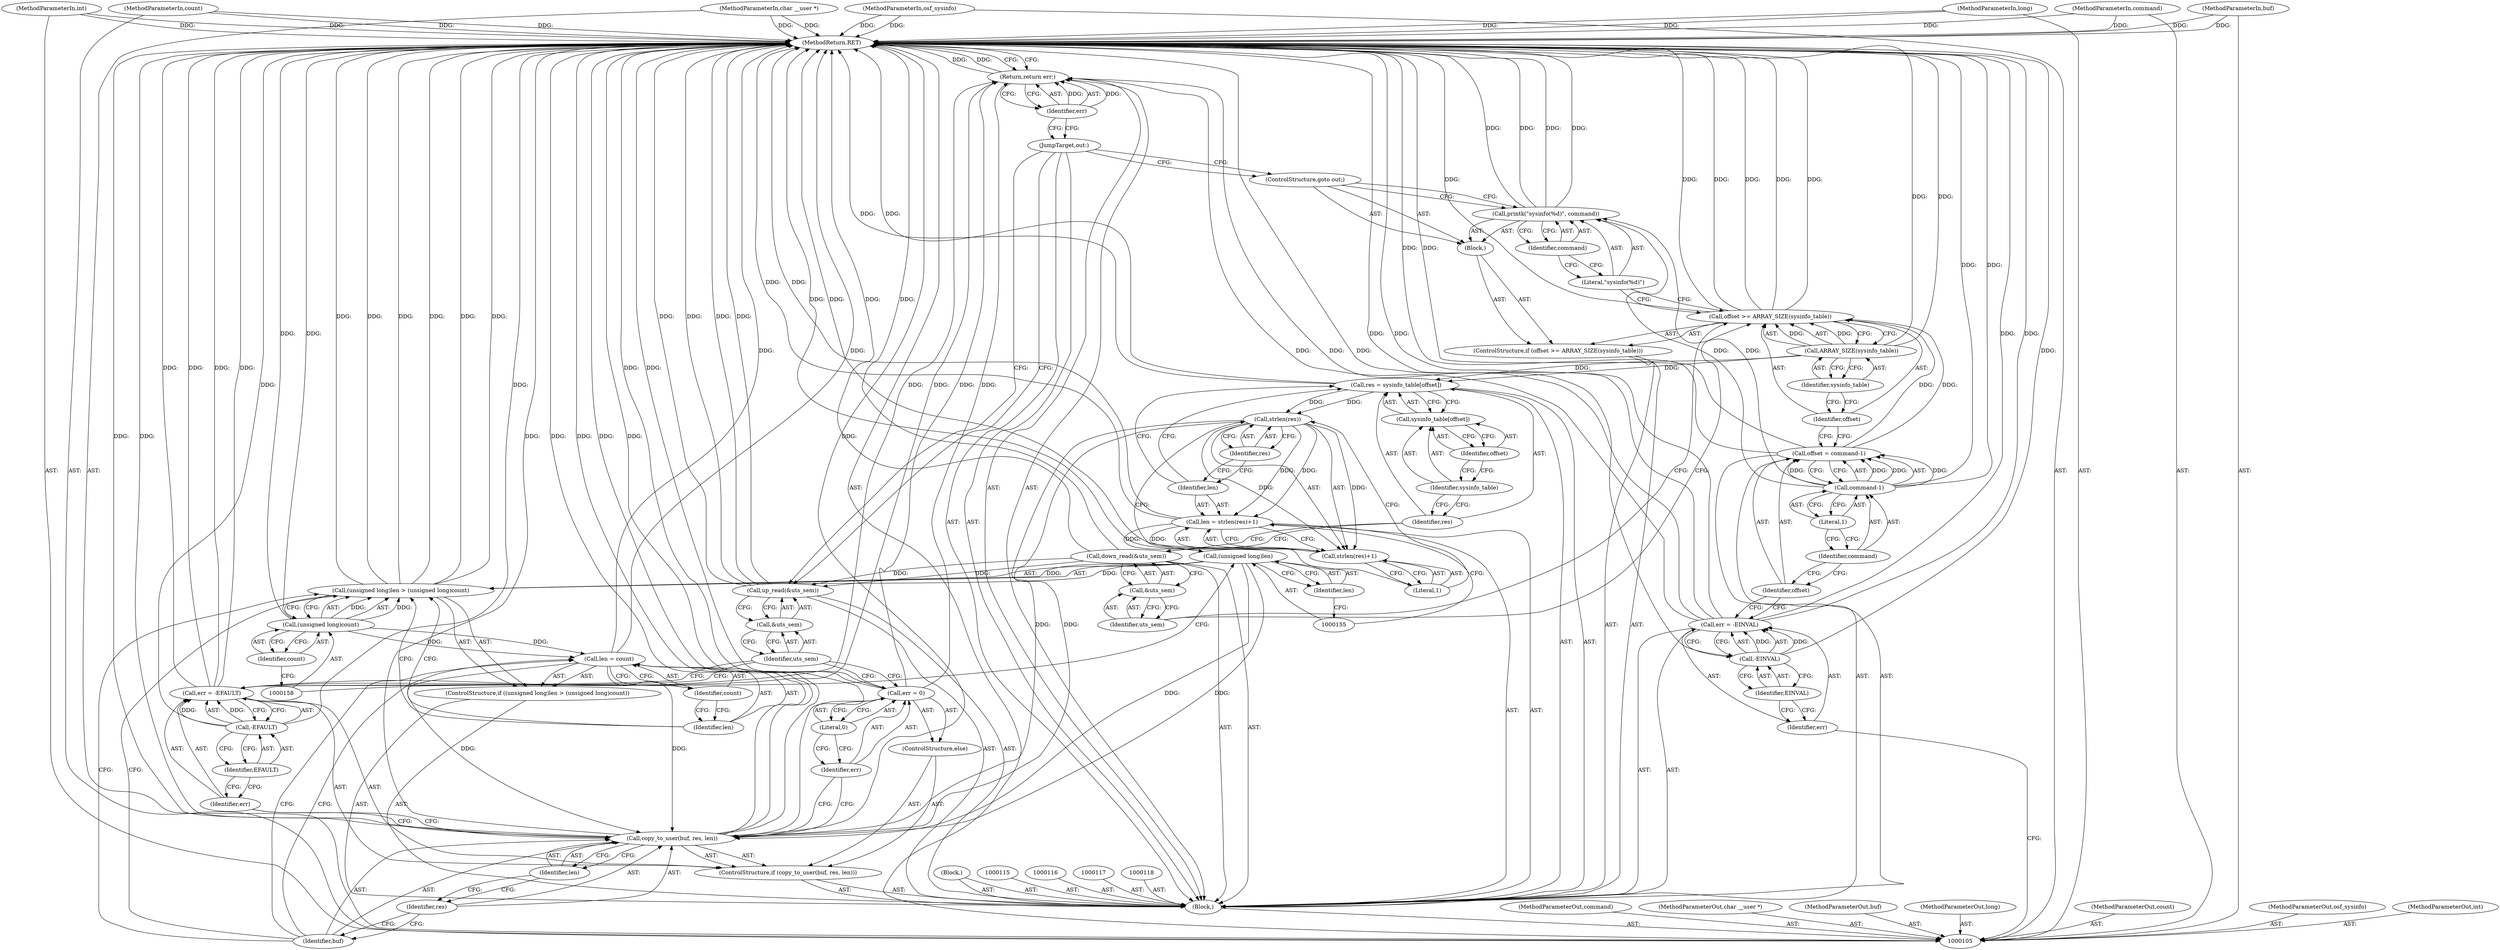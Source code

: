 digraph "0_linux_21c5977a836e399fc710ff2c5367845ed5c2527f_0" {
"1000182" [label="(MethodReturn,RET)"];
"1000106" [label="(MethodParameterIn,osf_sysinfo)"];
"1000266" [label="(MethodParameterOut,osf_sysinfo)"];
"1000107" [label="(MethodParameterIn,int)"];
"1000267" [label="(MethodParameterOut,int)"];
"1000108" [label="(MethodParameterIn,command)"];
"1000268" [label="(MethodParameterOut,command)"];
"1000109" [label="(MethodParameterIn,char __user *)"];
"1000269" [label="(MethodParameterOut,char __user *)"];
"1000110" [label="(MethodParameterIn,buf)"];
"1000270" [label="(MethodParameterOut,buf)"];
"1000111" [label="(MethodParameterIn,long)"];
"1000271" [label="(MethodParameterOut,long)"];
"1000112" [label="(MethodParameterIn,count)"];
"1000272" [label="(MethodParameterOut,count)"];
"1000119" [label="(Call,err = -EINVAL)"];
"1000120" [label="(Identifier,err)"];
"1000121" [label="(Call,-EINVAL)"];
"1000122" [label="(Identifier,EINVAL)"];
"1000123" [label="(Call,offset = command-1)"];
"1000124" [label="(Identifier,offset)"];
"1000125" [label="(Call,command-1)"];
"1000126" [label="(Identifier,command)"];
"1000127" [label="(Literal,1)"];
"1000128" [label="(ControlStructure,if (offset >= ARRAY_SIZE(sysinfo_table)))"];
"1000131" [label="(Call,ARRAY_SIZE(sysinfo_table))"];
"1000132" [label="(Identifier,sysinfo_table)"];
"1000133" [label="(Block,)"];
"1000129" [label="(Call,offset >= ARRAY_SIZE(sysinfo_table))"];
"1000130" [label="(Identifier,offset)"];
"1000113" [label="(Block,)"];
"1000134" [label="(Call,printk(\"sysinfo(%d)\", command))"];
"1000136" [label="(Identifier,command)"];
"1000135" [label="(Literal,\"sysinfo(%d)\")"];
"1000137" [label="(ControlStructure,goto out;)"];
"1000139" [label="(Call,&uts_sem)"];
"1000140" [label="(Identifier,uts_sem)"];
"1000138" [label="(Call,down_read(&uts_sem))"];
"1000141" [label="(Call,res = sysinfo_table[offset])"];
"1000142" [label="(Identifier,res)"];
"1000145" [label="(Identifier,offset)"];
"1000143" [label="(Call,sysinfo_table[offset])"];
"1000144" [label="(Identifier,sysinfo_table)"];
"1000150" [label="(Identifier,res)"];
"1000146" [label="(Call,len = strlen(res)+1)"];
"1000147" [label="(Identifier,len)"];
"1000151" [label="(Literal,1)"];
"1000148" [label="(Call,strlen(res)+1)"];
"1000149" [label="(Call,strlen(res))"];
"1000152" [label="(ControlStructure,if ((unsigned long)len > (unsigned long)count))"];
"1000156" [label="(Identifier,len)"];
"1000157" [label="(Call,(unsigned long)count)"];
"1000159" [label="(Identifier,count)"];
"1000153" [label="(Call,(unsigned long)len > (unsigned long)count)"];
"1000154" [label="(Call,(unsigned long)len)"];
"1000160" [label="(Call,len = count)"];
"1000161" [label="(Identifier,len)"];
"1000162" [label="(Identifier,count)"];
"1000114" [label="(Block,)"];
"1000165" [label="(Identifier,buf)"];
"1000163" [label="(ControlStructure,if (copy_to_user(buf, res, len)))"];
"1000166" [label="(Identifier,res)"];
"1000167" [label="(Identifier,len)"];
"1000164" [label="(Call,copy_to_user(buf, res, len))"];
"1000171" [label="(Identifier,EFAULT)"];
"1000168" [label="(Call,err = -EFAULT)"];
"1000169" [label="(Identifier,err)"];
"1000170" [label="(Call,-EFAULT)"];
"1000172" [label="(ControlStructure,else)"];
"1000173" [label="(Call,err = 0)"];
"1000174" [label="(Identifier,err)"];
"1000175" [label="(Literal,0)"];
"1000176" [label="(Call,up_read(&uts_sem))"];
"1000178" [label="(Identifier,uts_sem)"];
"1000177" [label="(Call,&uts_sem)"];
"1000179" [label="(JumpTarget,out:)"];
"1000180" [label="(Return,return err;)"];
"1000181" [label="(Identifier,err)"];
"1000182" -> "1000105"  [label="AST: "];
"1000182" -> "1000180"  [label="CFG: "];
"1000157" -> "1000182"  [label="DDG: "];
"1000123" -> "1000182"  [label="DDG: "];
"1000108" -> "1000182"  [label="DDG: "];
"1000107" -> "1000182"  [label="DDG: "];
"1000168" -> "1000182"  [label="DDG: "];
"1000168" -> "1000182"  [label="DDG: "];
"1000153" -> "1000182"  [label="DDG: "];
"1000153" -> "1000182"  [label="DDG: "];
"1000153" -> "1000182"  [label="DDG: "];
"1000164" -> "1000182"  [label="DDG: "];
"1000164" -> "1000182"  [label="DDG: "];
"1000164" -> "1000182"  [label="DDG: "];
"1000164" -> "1000182"  [label="DDG: "];
"1000119" -> "1000182"  [label="DDG: "];
"1000119" -> "1000182"  [label="DDG: "];
"1000112" -> "1000182"  [label="DDG: "];
"1000138" -> "1000182"  [label="DDG: "];
"1000111" -> "1000182"  [label="DDG: "];
"1000129" -> "1000182"  [label="DDG: "];
"1000129" -> "1000182"  [label="DDG: "];
"1000129" -> "1000182"  [label="DDG: "];
"1000125" -> "1000182"  [label="DDG: "];
"1000131" -> "1000182"  [label="DDG: "];
"1000134" -> "1000182"  [label="DDG: "];
"1000134" -> "1000182"  [label="DDG: "];
"1000148" -> "1000182"  [label="DDG: "];
"1000146" -> "1000182"  [label="DDG: "];
"1000176" -> "1000182"  [label="DDG: "];
"1000176" -> "1000182"  [label="DDG: "];
"1000110" -> "1000182"  [label="DDG: "];
"1000141" -> "1000182"  [label="DDG: "];
"1000121" -> "1000182"  [label="DDG: "];
"1000170" -> "1000182"  [label="DDG: "];
"1000160" -> "1000182"  [label="DDG: "];
"1000173" -> "1000182"  [label="DDG: "];
"1000106" -> "1000182"  [label="DDG: "];
"1000109" -> "1000182"  [label="DDG: "];
"1000180" -> "1000182"  [label="DDG: "];
"1000106" -> "1000105"  [label="AST: "];
"1000106" -> "1000182"  [label="DDG: "];
"1000266" -> "1000105"  [label="AST: "];
"1000107" -> "1000105"  [label="AST: "];
"1000107" -> "1000182"  [label="DDG: "];
"1000267" -> "1000105"  [label="AST: "];
"1000108" -> "1000105"  [label="AST: "];
"1000108" -> "1000182"  [label="DDG: "];
"1000268" -> "1000105"  [label="AST: "];
"1000109" -> "1000105"  [label="AST: "];
"1000109" -> "1000182"  [label="DDG: "];
"1000269" -> "1000105"  [label="AST: "];
"1000110" -> "1000105"  [label="AST: "];
"1000110" -> "1000182"  [label="DDG: "];
"1000270" -> "1000105"  [label="AST: "];
"1000111" -> "1000105"  [label="AST: "];
"1000111" -> "1000182"  [label="DDG: "];
"1000271" -> "1000105"  [label="AST: "];
"1000112" -> "1000105"  [label="AST: "];
"1000112" -> "1000182"  [label="DDG: "];
"1000272" -> "1000105"  [label="AST: "];
"1000119" -> "1000113"  [label="AST: "];
"1000119" -> "1000121"  [label="CFG: "];
"1000120" -> "1000119"  [label="AST: "];
"1000121" -> "1000119"  [label="AST: "];
"1000124" -> "1000119"  [label="CFG: "];
"1000119" -> "1000182"  [label="DDG: "];
"1000119" -> "1000182"  [label="DDG: "];
"1000121" -> "1000119"  [label="DDG: "];
"1000119" -> "1000180"  [label="DDG: "];
"1000120" -> "1000119"  [label="AST: "];
"1000120" -> "1000105"  [label="CFG: "];
"1000122" -> "1000120"  [label="CFG: "];
"1000121" -> "1000119"  [label="AST: "];
"1000121" -> "1000122"  [label="CFG: "];
"1000122" -> "1000121"  [label="AST: "];
"1000119" -> "1000121"  [label="CFG: "];
"1000121" -> "1000182"  [label="DDG: "];
"1000121" -> "1000119"  [label="DDG: "];
"1000122" -> "1000121"  [label="AST: "];
"1000122" -> "1000120"  [label="CFG: "];
"1000121" -> "1000122"  [label="CFG: "];
"1000123" -> "1000113"  [label="AST: "];
"1000123" -> "1000125"  [label="CFG: "];
"1000124" -> "1000123"  [label="AST: "];
"1000125" -> "1000123"  [label="AST: "];
"1000130" -> "1000123"  [label="CFG: "];
"1000123" -> "1000182"  [label="DDG: "];
"1000125" -> "1000123"  [label="DDG: "];
"1000125" -> "1000123"  [label="DDG: "];
"1000123" -> "1000129"  [label="DDG: "];
"1000124" -> "1000123"  [label="AST: "];
"1000124" -> "1000119"  [label="CFG: "];
"1000126" -> "1000124"  [label="CFG: "];
"1000125" -> "1000123"  [label="AST: "];
"1000125" -> "1000127"  [label="CFG: "];
"1000126" -> "1000125"  [label="AST: "];
"1000127" -> "1000125"  [label="AST: "];
"1000123" -> "1000125"  [label="CFG: "];
"1000125" -> "1000182"  [label="DDG: "];
"1000125" -> "1000123"  [label="DDG: "];
"1000125" -> "1000123"  [label="DDG: "];
"1000125" -> "1000134"  [label="DDG: "];
"1000126" -> "1000125"  [label="AST: "];
"1000126" -> "1000124"  [label="CFG: "];
"1000127" -> "1000126"  [label="CFG: "];
"1000127" -> "1000125"  [label="AST: "];
"1000127" -> "1000126"  [label="CFG: "];
"1000125" -> "1000127"  [label="CFG: "];
"1000128" -> "1000113"  [label="AST: "];
"1000129" -> "1000128"  [label="AST: "];
"1000133" -> "1000128"  [label="AST: "];
"1000131" -> "1000129"  [label="AST: "];
"1000131" -> "1000132"  [label="CFG: "];
"1000132" -> "1000131"  [label="AST: "];
"1000129" -> "1000131"  [label="CFG: "];
"1000131" -> "1000182"  [label="DDG: "];
"1000131" -> "1000129"  [label="DDG: "];
"1000131" -> "1000141"  [label="DDG: "];
"1000132" -> "1000131"  [label="AST: "];
"1000132" -> "1000130"  [label="CFG: "];
"1000131" -> "1000132"  [label="CFG: "];
"1000133" -> "1000128"  [label="AST: "];
"1000134" -> "1000133"  [label="AST: "];
"1000137" -> "1000133"  [label="AST: "];
"1000129" -> "1000128"  [label="AST: "];
"1000129" -> "1000131"  [label="CFG: "];
"1000130" -> "1000129"  [label="AST: "];
"1000131" -> "1000129"  [label="AST: "];
"1000135" -> "1000129"  [label="CFG: "];
"1000140" -> "1000129"  [label="CFG: "];
"1000129" -> "1000182"  [label="DDG: "];
"1000129" -> "1000182"  [label="DDG: "];
"1000129" -> "1000182"  [label="DDG: "];
"1000123" -> "1000129"  [label="DDG: "];
"1000131" -> "1000129"  [label="DDG: "];
"1000130" -> "1000129"  [label="AST: "];
"1000130" -> "1000123"  [label="CFG: "];
"1000132" -> "1000130"  [label="CFG: "];
"1000113" -> "1000105"  [label="AST: "];
"1000114" -> "1000113"  [label="AST: "];
"1000115" -> "1000113"  [label="AST: "];
"1000116" -> "1000113"  [label="AST: "];
"1000117" -> "1000113"  [label="AST: "];
"1000118" -> "1000113"  [label="AST: "];
"1000119" -> "1000113"  [label="AST: "];
"1000123" -> "1000113"  [label="AST: "];
"1000128" -> "1000113"  [label="AST: "];
"1000138" -> "1000113"  [label="AST: "];
"1000141" -> "1000113"  [label="AST: "];
"1000146" -> "1000113"  [label="AST: "];
"1000152" -> "1000113"  [label="AST: "];
"1000163" -> "1000113"  [label="AST: "];
"1000176" -> "1000113"  [label="AST: "];
"1000179" -> "1000113"  [label="AST: "];
"1000180" -> "1000113"  [label="AST: "];
"1000134" -> "1000133"  [label="AST: "];
"1000134" -> "1000136"  [label="CFG: "];
"1000135" -> "1000134"  [label="AST: "];
"1000136" -> "1000134"  [label="AST: "];
"1000137" -> "1000134"  [label="CFG: "];
"1000134" -> "1000182"  [label="DDG: "];
"1000134" -> "1000182"  [label="DDG: "];
"1000125" -> "1000134"  [label="DDG: "];
"1000136" -> "1000134"  [label="AST: "];
"1000136" -> "1000135"  [label="CFG: "];
"1000134" -> "1000136"  [label="CFG: "];
"1000135" -> "1000134"  [label="AST: "];
"1000135" -> "1000129"  [label="CFG: "];
"1000136" -> "1000135"  [label="CFG: "];
"1000137" -> "1000133"  [label="AST: "];
"1000137" -> "1000134"  [label="CFG: "];
"1000179" -> "1000137"  [label="CFG: "];
"1000139" -> "1000138"  [label="AST: "];
"1000139" -> "1000140"  [label="CFG: "];
"1000140" -> "1000139"  [label="AST: "];
"1000138" -> "1000139"  [label="CFG: "];
"1000140" -> "1000139"  [label="AST: "];
"1000140" -> "1000129"  [label="CFG: "];
"1000139" -> "1000140"  [label="CFG: "];
"1000138" -> "1000113"  [label="AST: "];
"1000138" -> "1000139"  [label="CFG: "];
"1000139" -> "1000138"  [label="AST: "];
"1000142" -> "1000138"  [label="CFG: "];
"1000138" -> "1000182"  [label="DDG: "];
"1000138" -> "1000176"  [label="DDG: "];
"1000141" -> "1000113"  [label="AST: "];
"1000141" -> "1000143"  [label="CFG: "];
"1000142" -> "1000141"  [label="AST: "];
"1000143" -> "1000141"  [label="AST: "];
"1000147" -> "1000141"  [label="CFG: "];
"1000141" -> "1000182"  [label="DDG: "];
"1000131" -> "1000141"  [label="DDG: "];
"1000141" -> "1000149"  [label="DDG: "];
"1000142" -> "1000141"  [label="AST: "];
"1000142" -> "1000138"  [label="CFG: "];
"1000144" -> "1000142"  [label="CFG: "];
"1000145" -> "1000143"  [label="AST: "];
"1000145" -> "1000144"  [label="CFG: "];
"1000143" -> "1000145"  [label="CFG: "];
"1000143" -> "1000141"  [label="AST: "];
"1000143" -> "1000145"  [label="CFG: "];
"1000144" -> "1000143"  [label="AST: "];
"1000145" -> "1000143"  [label="AST: "];
"1000141" -> "1000143"  [label="CFG: "];
"1000144" -> "1000143"  [label="AST: "];
"1000144" -> "1000142"  [label="CFG: "];
"1000145" -> "1000144"  [label="CFG: "];
"1000150" -> "1000149"  [label="AST: "];
"1000150" -> "1000147"  [label="CFG: "];
"1000149" -> "1000150"  [label="CFG: "];
"1000146" -> "1000113"  [label="AST: "];
"1000146" -> "1000148"  [label="CFG: "];
"1000147" -> "1000146"  [label="AST: "];
"1000148" -> "1000146"  [label="AST: "];
"1000155" -> "1000146"  [label="CFG: "];
"1000146" -> "1000182"  [label="DDG: "];
"1000149" -> "1000146"  [label="DDG: "];
"1000146" -> "1000154"  [label="DDG: "];
"1000147" -> "1000146"  [label="AST: "];
"1000147" -> "1000141"  [label="CFG: "];
"1000150" -> "1000147"  [label="CFG: "];
"1000151" -> "1000148"  [label="AST: "];
"1000151" -> "1000149"  [label="CFG: "];
"1000148" -> "1000151"  [label="CFG: "];
"1000148" -> "1000146"  [label="AST: "];
"1000148" -> "1000151"  [label="CFG: "];
"1000149" -> "1000148"  [label="AST: "];
"1000151" -> "1000148"  [label="AST: "];
"1000146" -> "1000148"  [label="CFG: "];
"1000148" -> "1000182"  [label="DDG: "];
"1000149" -> "1000148"  [label="DDG: "];
"1000149" -> "1000148"  [label="AST: "];
"1000149" -> "1000150"  [label="CFG: "];
"1000150" -> "1000149"  [label="AST: "];
"1000151" -> "1000149"  [label="CFG: "];
"1000149" -> "1000146"  [label="DDG: "];
"1000149" -> "1000148"  [label="DDG: "];
"1000141" -> "1000149"  [label="DDG: "];
"1000149" -> "1000164"  [label="DDG: "];
"1000152" -> "1000113"  [label="AST: "];
"1000153" -> "1000152"  [label="AST: "];
"1000160" -> "1000152"  [label="AST: "];
"1000156" -> "1000154"  [label="AST: "];
"1000156" -> "1000155"  [label="CFG: "];
"1000154" -> "1000156"  [label="CFG: "];
"1000157" -> "1000153"  [label="AST: "];
"1000157" -> "1000159"  [label="CFG: "];
"1000158" -> "1000157"  [label="AST: "];
"1000159" -> "1000157"  [label="AST: "];
"1000153" -> "1000157"  [label="CFG: "];
"1000157" -> "1000182"  [label="DDG: "];
"1000157" -> "1000153"  [label="DDG: "];
"1000157" -> "1000160"  [label="DDG: "];
"1000159" -> "1000157"  [label="AST: "];
"1000159" -> "1000158"  [label="CFG: "];
"1000157" -> "1000159"  [label="CFG: "];
"1000153" -> "1000152"  [label="AST: "];
"1000153" -> "1000157"  [label="CFG: "];
"1000154" -> "1000153"  [label="AST: "];
"1000157" -> "1000153"  [label="AST: "];
"1000161" -> "1000153"  [label="CFG: "];
"1000165" -> "1000153"  [label="CFG: "];
"1000153" -> "1000182"  [label="DDG: "];
"1000153" -> "1000182"  [label="DDG: "];
"1000153" -> "1000182"  [label="DDG: "];
"1000154" -> "1000153"  [label="DDG: "];
"1000157" -> "1000153"  [label="DDG: "];
"1000154" -> "1000153"  [label="AST: "];
"1000154" -> "1000156"  [label="CFG: "];
"1000155" -> "1000154"  [label="AST: "];
"1000156" -> "1000154"  [label="AST: "];
"1000158" -> "1000154"  [label="CFG: "];
"1000154" -> "1000153"  [label="DDG: "];
"1000146" -> "1000154"  [label="DDG: "];
"1000154" -> "1000164"  [label="DDG: "];
"1000160" -> "1000152"  [label="AST: "];
"1000160" -> "1000162"  [label="CFG: "];
"1000161" -> "1000160"  [label="AST: "];
"1000162" -> "1000160"  [label="AST: "];
"1000165" -> "1000160"  [label="CFG: "];
"1000160" -> "1000182"  [label="DDG: "];
"1000157" -> "1000160"  [label="DDG: "];
"1000160" -> "1000164"  [label="DDG: "];
"1000161" -> "1000160"  [label="AST: "];
"1000161" -> "1000153"  [label="CFG: "];
"1000162" -> "1000161"  [label="CFG: "];
"1000162" -> "1000160"  [label="AST: "];
"1000162" -> "1000161"  [label="CFG: "];
"1000160" -> "1000162"  [label="CFG: "];
"1000114" -> "1000113"  [label="AST: "];
"1000165" -> "1000164"  [label="AST: "];
"1000165" -> "1000160"  [label="CFG: "];
"1000165" -> "1000153"  [label="CFG: "];
"1000166" -> "1000165"  [label="CFG: "];
"1000163" -> "1000113"  [label="AST: "];
"1000164" -> "1000163"  [label="AST: "];
"1000168" -> "1000163"  [label="AST: "];
"1000172" -> "1000163"  [label="AST: "];
"1000166" -> "1000164"  [label="AST: "];
"1000166" -> "1000165"  [label="CFG: "];
"1000167" -> "1000166"  [label="CFG: "];
"1000167" -> "1000164"  [label="AST: "];
"1000167" -> "1000166"  [label="CFG: "];
"1000164" -> "1000167"  [label="CFG: "];
"1000164" -> "1000163"  [label="AST: "];
"1000164" -> "1000167"  [label="CFG: "];
"1000165" -> "1000164"  [label="AST: "];
"1000166" -> "1000164"  [label="AST: "];
"1000167" -> "1000164"  [label="AST: "];
"1000169" -> "1000164"  [label="CFG: "];
"1000174" -> "1000164"  [label="CFG: "];
"1000164" -> "1000182"  [label="DDG: "];
"1000164" -> "1000182"  [label="DDG: "];
"1000164" -> "1000182"  [label="DDG: "];
"1000164" -> "1000182"  [label="DDG: "];
"1000149" -> "1000164"  [label="DDG: "];
"1000154" -> "1000164"  [label="DDG: "];
"1000160" -> "1000164"  [label="DDG: "];
"1000171" -> "1000170"  [label="AST: "];
"1000171" -> "1000169"  [label="CFG: "];
"1000170" -> "1000171"  [label="CFG: "];
"1000168" -> "1000163"  [label="AST: "];
"1000168" -> "1000170"  [label="CFG: "];
"1000169" -> "1000168"  [label="AST: "];
"1000170" -> "1000168"  [label="AST: "];
"1000178" -> "1000168"  [label="CFG: "];
"1000168" -> "1000182"  [label="DDG: "];
"1000168" -> "1000182"  [label="DDG: "];
"1000170" -> "1000168"  [label="DDG: "];
"1000168" -> "1000180"  [label="DDG: "];
"1000169" -> "1000168"  [label="AST: "];
"1000169" -> "1000164"  [label="CFG: "];
"1000171" -> "1000169"  [label="CFG: "];
"1000170" -> "1000168"  [label="AST: "];
"1000170" -> "1000171"  [label="CFG: "];
"1000171" -> "1000170"  [label="AST: "];
"1000168" -> "1000170"  [label="CFG: "];
"1000170" -> "1000182"  [label="DDG: "];
"1000170" -> "1000168"  [label="DDG: "];
"1000172" -> "1000163"  [label="AST: "];
"1000173" -> "1000172"  [label="AST: "];
"1000173" -> "1000172"  [label="AST: "];
"1000173" -> "1000175"  [label="CFG: "];
"1000174" -> "1000173"  [label="AST: "];
"1000175" -> "1000173"  [label="AST: "];
"1000178" -> "1000173"  [label="CFG: "];
"1000173" -> "1000182"  [label="DDG: "];
"1000173" -> "1000180"  [label="DDG: "];
"1000174" -> "1000173"  [label="AST: "];
"1000174" -> "1000164"  [label="CFG: "];
"1000175" -> "1000174"  [label="CFG: "];
"1000175" -> "1000173"  [label="AST: "];
"1000175" -> "1000174"  [label="CFG: "];
"1000173" -> "1000175"  [label="CFG: "];
"1000176" -> "1000113"  [label="AST: "];
"1000176" -> "1000177"  [label="CFG: "];
"1000177" -> "1000176"  [label="AST: "];
"1000179" -> "1000176"  [label="CFG: "];
"1000176" -> "1000182"  [label="DDG: "];
"1000176" -> "1000182"  [label="DDG: "];
"1000138" -> "1000176"  [label="DDG: "];
"1000178" -> "1000177"  [label="AST: "];
"1000178" -> "1000168"  [label="CFG: "];
"1000178" -> "1000173"  [label="CFG: "];
"1000177" -> "1000178"  [label="CFG: "];
"1000177" -> "1000176"  [label="AST: "];
"1000177" -> "1000178"  [label="CFG: "];
"1000178" -> "1000177"  [label="AST: "];
"1000176" -> "1000177"  [label="CFG: "];
"1000179" -> "1000113"  [label="AST: "];
"1000179" -> "1000176"  [label="CFG: "];
"1000179" -> "1000137"  [label="CFG: "];
"1000181" -> "1000179"  [label="CFG: "];
"1000180" -> "1000113"  [label="AST: "];
"1000180" -> "1000181"  [label="CFG: "];
"1000181" -> "1000180"  [label="AST: "];
"1000182" -> "1000180"  [label="CFG: "];
"1000180" -> "1000182"  [label="DDG: "];
"1000181" -> "1000180"  [label="DDG: "];
"1000168" -> "1000180"  [label="DDG: "];
"1000119" -> "1000180"  [label="DDG: "];
"1000173" -> "1000180"  [label="DDG: "];
"1000181" -> "1000180"  [label="AST: "];
"1000181" -> "1000179"  [label="CFG: "];
"1000180" -> "1000181"  [label="CFG: "];
"1000181" -> "1000180"  [label="DDG: "];
}
